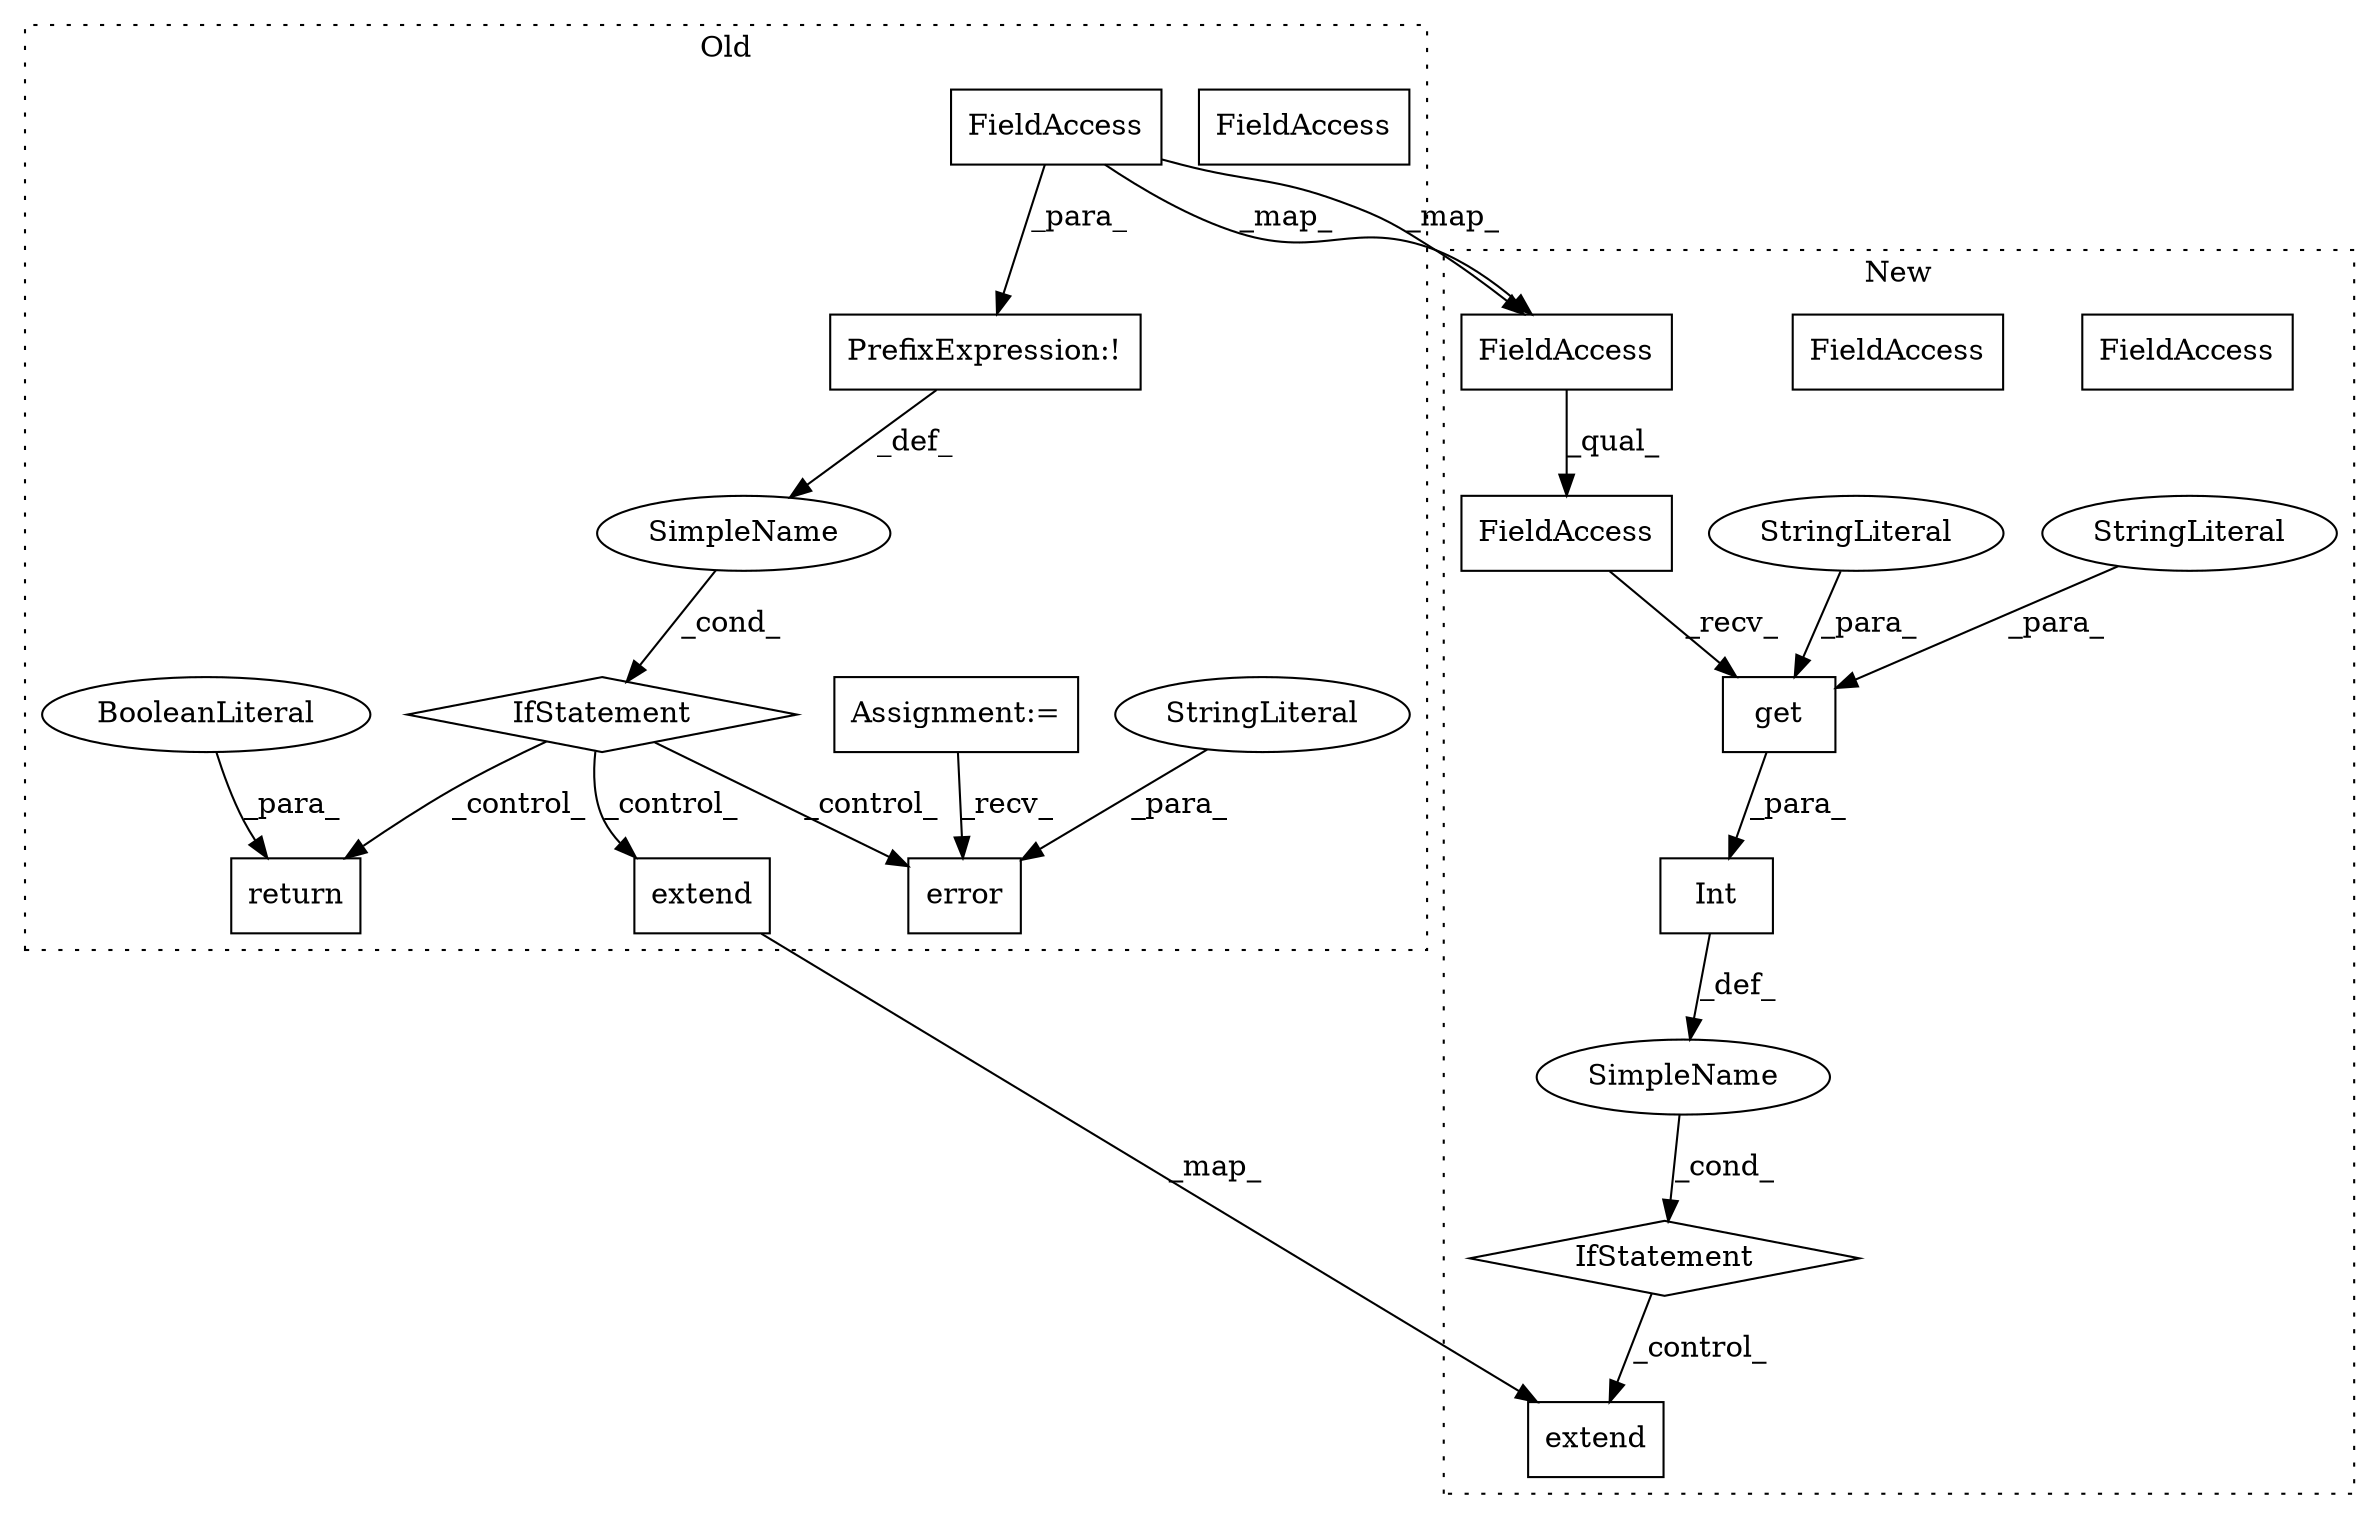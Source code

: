 digraph G {
subgraph cluster0 {
1 [label="error" a="32" s="646,705" l="6,1" shape="box"];
3 [label="StringLiteral" a="45" s="652" l="53" shape="ellipse"];
9 [label="Assignment:=" a="7" s="540" l="7" shape="box"];
10 [label="PrefixExpression:!" a="38" s="585" l="1" shape="box"];
11 [label="SimpleName" a="42" s="" l="" shape="ellipse"];
12 [label="extend" a="32" s="779,1001" l="18,-5" shape="box"];
16 [label="IfStatement" a="25" s="581,628" l="4,2" shape="diamond"];
17 [label="return" a="41" s="714" l="7" shape="box"];
18 [label="BooleanLiteral" a="9" s="721" l="5" shape="ellipse"];
20 [label="FieldAccess" a="22" s="586" l="42" shape="box"];
22 [label="FieldAccess" a="22" s="586" l="42" shape="box"];
label = "Old";
style="dotted";
}
subgraph cluster1 {
2 [label="Int" a="32" s="618,683" l="4,1" shape="box"];
4 [label="get" a="32" s="667,682" l="4,1" shape="box"];
5 [label="StringLiteral" a="45" s="671" l="7" shape="ellipse"];
6 [label="StringLiteral" a="45" s="679" l="3" shape="ellipse"];
7 [label="FieldAccess" a="22" s="622" l="44" shape="box"];
8 [label="FieldAccess" a="22" s="694" l="37" shape="box"];
13 [label="extend" a="32" s="762,956" l="20,-5" shape="box"];
14 [label="SimpleName" a="42" s="" l="" shape="ellipse"];
15 [label="IfStatement" a="25" s="614,684" l="4,2" shape="diamond"];
19 [label="FieldAccess" a="22" s="622" l="37" shape="box"];
21 [label="FieldAccess" a="22" s="622" l="37" shape="box"];
label = "New";
style="dotted";
}
2 -> 14 [label="_def_"];
3 -> 1 [label="_para_"];
4 -> 2 [label="_para_"];
5 -> 4 [label="_para_"];
6 -> 4 [label="_para_"];
7 -> 4 [label="_recv_"];
9 -> 1 [label="_recv_"];
10 -> 11 [label="_def_"];
11 -> 16 [label="_cond_"];
12 -> 13 [label="_map_"];
14 -> 15 [label="_cond_"];
15 -> 13 [label="_control_"];
16 -> 1 [label="_control_"];
16 -> 17 [label="_control_"];
16 -> 12 [label="_control_"];
18 -> 17 [label="_para_"];
21 -> 7 [label="_qual_"];
22 -> 21 [label="_map_"];
22 -> 10 [label="_para_"];
22 -> 21 [label="_map_"];
}